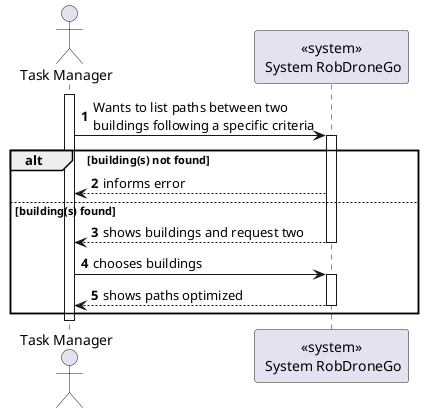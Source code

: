 @startuml
autonumber

actor "Task Manager" as usr

participant "<<system>>\n System RobDroneGo" as sys

activate usr
     usr -> sys : Wants to list paths between two \nbuildings following a specific criteria
     activate sys

        alt building(s) not found
            sys --> usr: informs error
        else building(s) found
            sys --> usr: shows buildings and request two
            deactivate sys

        usr -> sys: chooses buildings
        activate sys
            sys --> usr: shows paths optimized
        deactivate sys




        end
deactivate usr

@enduml
